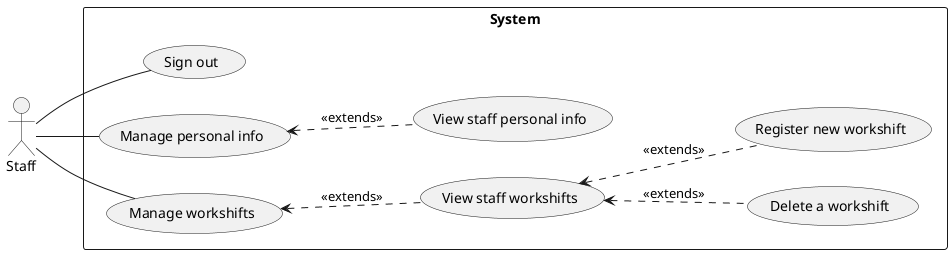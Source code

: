 @startuml
left to right direction

:Staff: as Staff

rectangle System {
    (Sign out) as (UC02)
    (Manage personal info) as (UC17)
        
    (Manage workshifts) as (UC16)
        
        (Delete a workshift) as (UC15)
        (View staff workshifts) as (UC08)
        (Register new workshift) as (UC14)
        (View staff personal info) as (UC07)
        
}

Staff -- UC02
Staff -down- UC17
Staff -- UC16
UC16 <.down.  UC08: <<extends>>
UC08 <.down. UC14: <<extends>>
UC08 <.down.  UC15: <<extends>>
UC17 <.down.  UC07: <<extends>>

@enduml